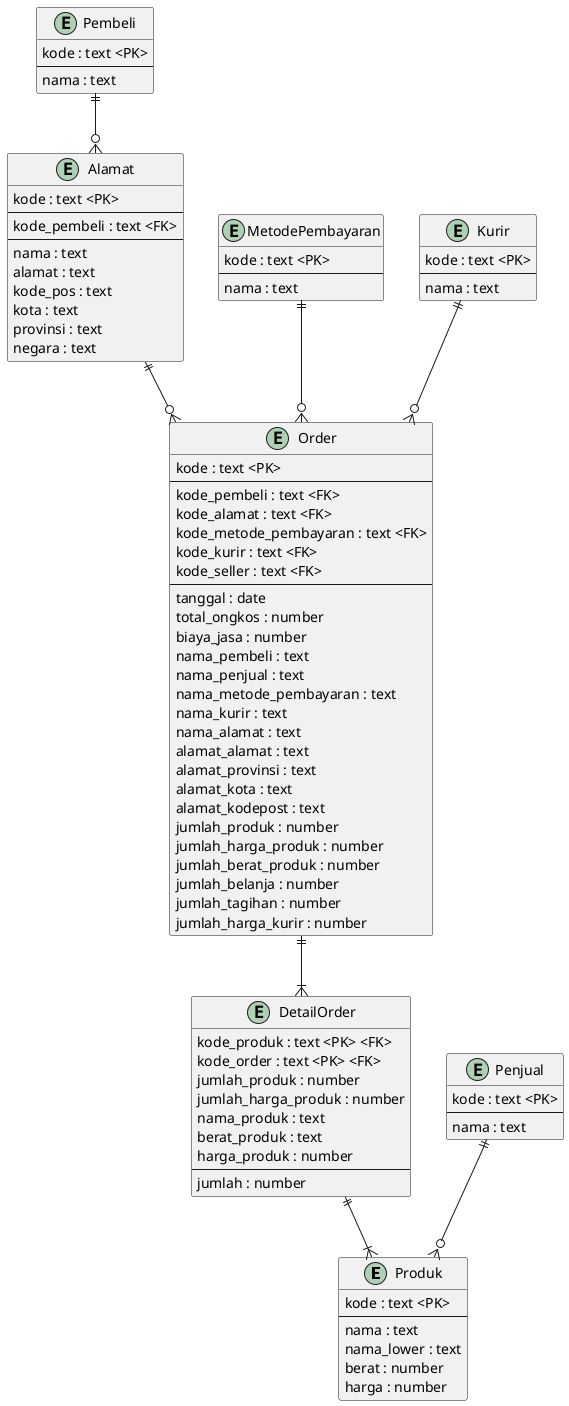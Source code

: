 @startuml
entity Produk {
    kode : text <PK>
    --
    nama : text
    nama_lower : text
    berat : number
    harga : number
}

entity Order {
    kode : text <PK>
    --
    kode_pembeli : text <FK>
    kode_alamat : text <FK>
    kode_metode_pembayaran : text <FK>
    kode_kurir : text <FK>
    kode_seller : text <FK>
    --
    tanggal : date
    total_ongkos : number
    biaya_jasa : number
    nama_pembeli : text
    nama_penjual : text
    nama_metode_pembayaran : text
    nama_kurir : text
    nama_alamat : text
    alamat_alamat : text
    alamat_provinsi : text
    alamat_kota : text
    alamat_kodepost : text
    jumlah_produk : number
    jumlah_harga_produk : number
    jumlah_berat_produk : number
    jumlah_belanja : number
    jumlah_tagihan : number
    jumlah_harga_kurir : number
}

entity DetailOrder {
    kode_produk : text <PK> <FK>
    kode_order : text <PK> <FK>
    jumlah_produk : number
    jumlah_harga_produk : number
    nama_produk : text
    berat_produk : text
    harga_produk : number
    --
    jumlah : number
}

entity Pembeli {
    kode : text <PK>
    --
    nama : text
}

entity Penjual {
    kode : text <PK>
    --
    nama : text
}

entity Alamat{
    kode : text <PK>
    --
    kode_pembeli : text <FK>
    --
    nama : text
    alamat : text
    kode_pos : text
    kota : text
    provinsi : text
    negara : text
}

entity MetodePembayaran {
    kode : text <PK>
    --
    nama : text
}

entity Kurir {
    kode : text <PK>
    --
    nama : text
}

Order ||--|{ DetailOrder
DetailOrder ||--|{ Produk
Pembeli ||--o{ Alamat
Alamat ||--o{ Order
Penjual ||--o{ Produk
MetodePembayaran ||--o{ Order
Kurir ||--o{ Order
@enduml
